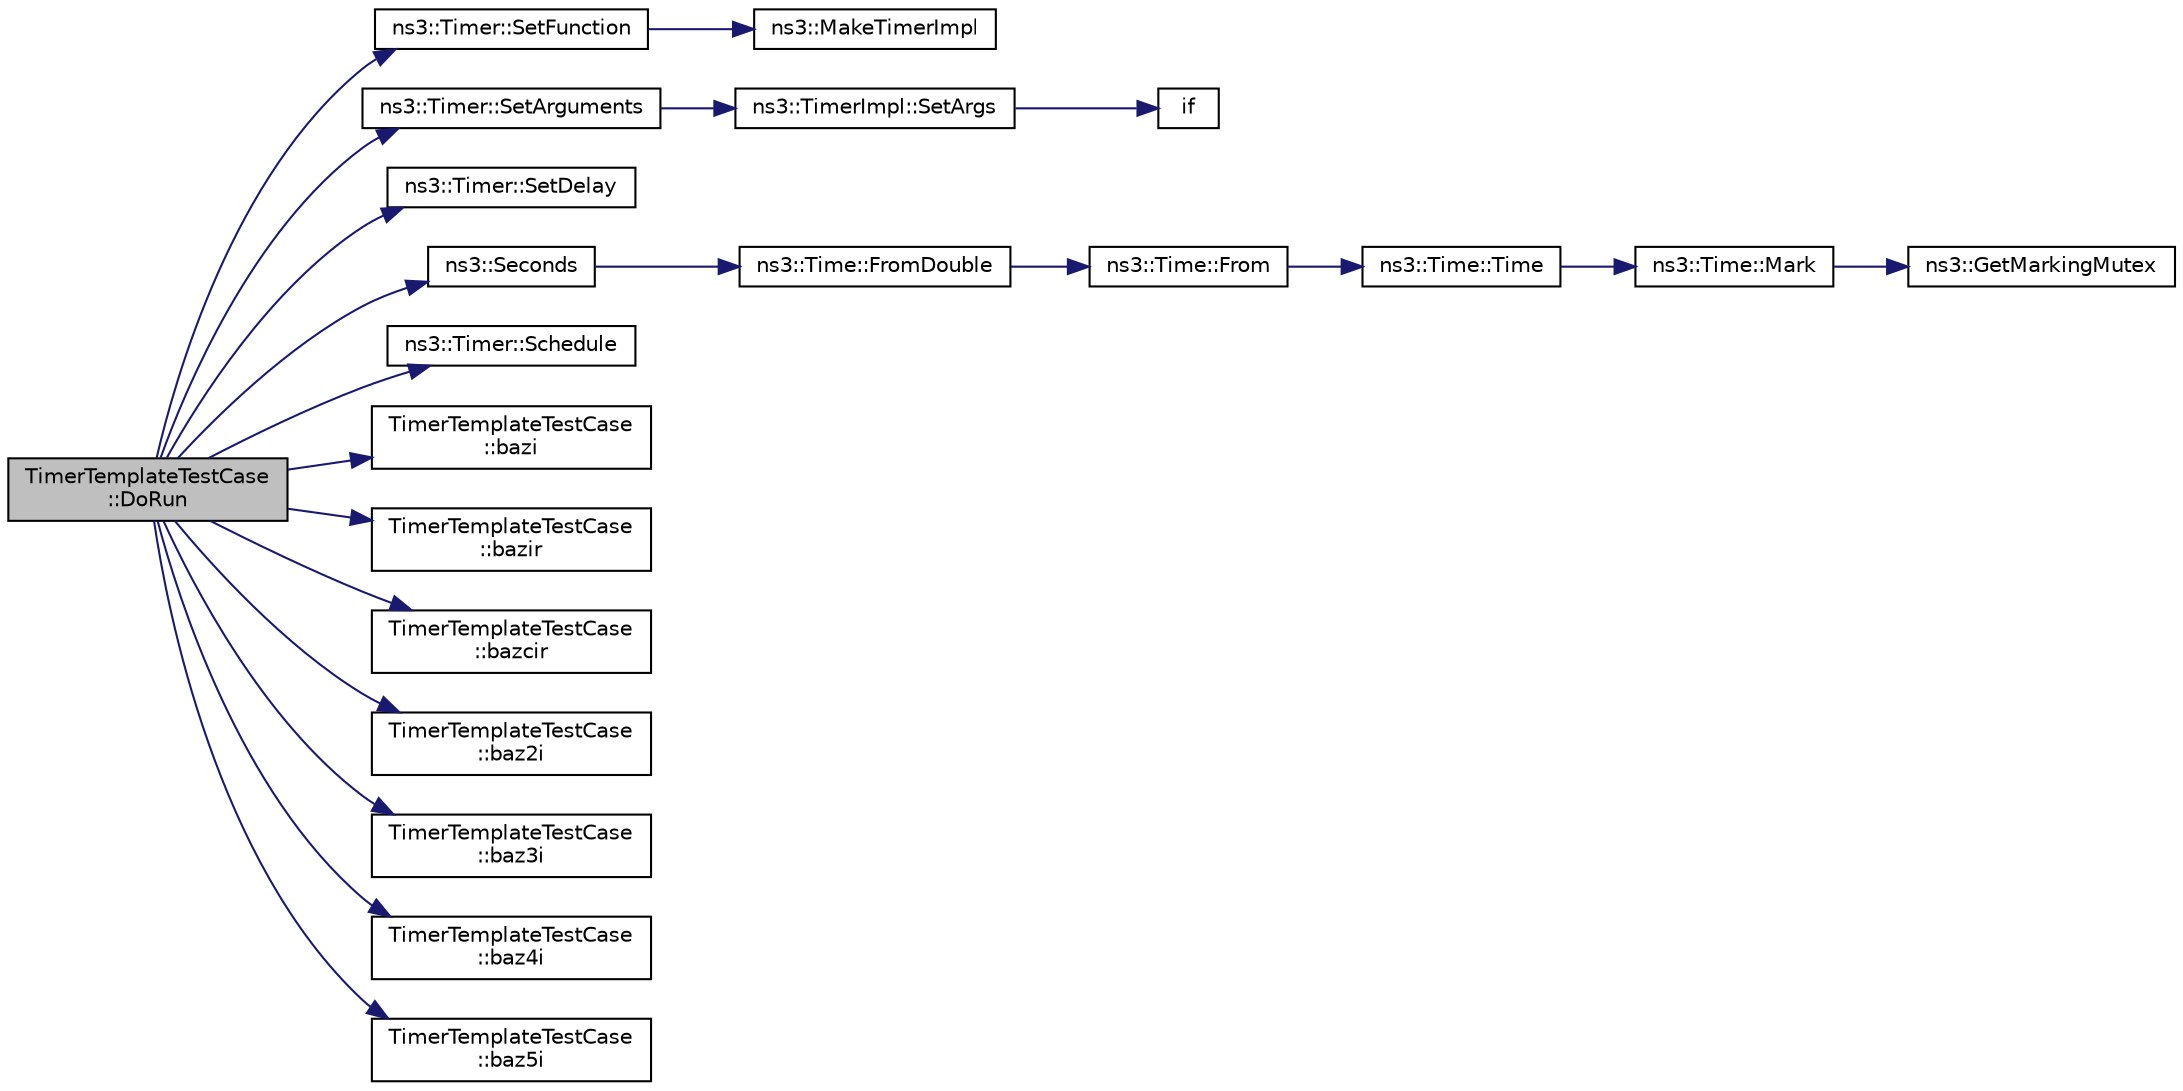 digraph "TimerTemplateTestCase::DoRun"
{
  edge [fontname="Helvetica",fontsize="10",labelfontname="Helvetica",labelfontsize="10"];
  node [fontname="Helvetica",fontsize="10",shape=record];
  rankdir="LR";
  Node1 [label="TimerTemplateTestCase\l::DoRun",height=0.2,width=0.4,color="black", fillcolor="grey75", style="filled", fontcolor="black"];
  Node1 -> Node2 [color="midnightblue",fontsize="10",style="solid"];
  Node2 [label="ns3::Timer::SetFunction",height=0.2,width=0.4,color="black", fillcolor="white", style="filled",URL="$d0/d3e/classns3_1_1Timer.html#a044b29030c9de99298d51ac0ccfc104c"];
  Node2 -> Node3 [color="midnightblue",fontsize="10",style="solid"];
  Node3 [label="ns3::MakeTimerImpl",height=0.2,width=0.4,color="black", fillcolor="white", style="filled",URL="$dc/d8c/group__timerimpl.html#ga748e39fd757c246f91d3488175ec12b5"];
  Node1 -> Node4 [color="midnightblue",fontsize="10",style="solid"];
  Node4 [label="ns3::Timer::SetArguments",height=0.2,width=0.4,color="black", fillcolor="white", style="filled",URL="$d0/d3e/classns3_1_1Timer.html#a39c525dcde3109fb4d95737de3bdf85a"];
  Node4 -> Node5 [color="midnightblue",fontsize="10",style="solid"];
  Node5 [label="ns3::TimerImpl::SetArgs",height=0.2,width=0.4,color="black", fillcolor="white", style="filled",URL="$d9/d2f/classns3_1_1TimerImpl.html#a3d0b35e91b46e054f7f237ce16b86e9a"];
  Node5 -> Node6 [color="midnightblue",fontsize="10",style="solid"];
  Node6 [label="if",height=0.2,width=0.4,color="black", fillcolor="white", style="filled",URL="$d8/d0e/loss__ITU1238_8m.html#a419d895abe1313c35fa353c93802647e"];
  Node1 -> Node7 [color="midnightblue",fontsize="10",style="solid"];
  Node7 [label="ns3::Timer::SetDelay",height=0.2,width=0.4,color="black", fillcolor="white", style="filled",URL="$d0/d3e/classns3_1_1Timer.html#a02ac85f61e64a2bc3a104914859504c9"];
  Node1 -> Node8 [color="midnightblue",fontsize="10",style="solid"];
  Node8 [label="ns3::Seconds",height=0.2,width=0.4,color="black", fillcolor="white", style="filled",URL="$d1/dec/group__timecivil.html#ga33c34b816f8ff6628e33d5c8e9713b9e"];
  Node8 -> Node9 [color="midnightblue",fontsize="10",style="solid"];
  Node9 [label="ns3::Time::FromDouble",height=0.2,width=0.4,color="black", fillcolor="white", style="filled",URL="$dc/d04/classns3_1_1Time.html#a60e845f4a74e62495b86356afe604cb4"];
  Node9 -> Node10 [color="midnightblue",fontsize="10",style="solid"];
  Node10 [label="ns3::Time::From",height=0.2,width=0.4,color="black", fillcolor="white", style="filled",URL="$dc/d04/classns3_1_1Time.html#a34e4acc13d0e08cc8cb9cd3b838b9baf"];
  Node10 -> Node11 [color="midnightblue",fontsize="10",style="solid"];
  Node11 [label="ns3::Time::Time",height=0.2,width=0.4,color="black", fillcolor="white", style="filled",URL="$dc/d04/classns3_1_1Time.html#a8a39dc1b8cbbd7fe6d940e492d1b925e"];
  Node11 -> Node12 [color="midnightblue",fontsize="10",style="solid"];
  Node12 [label="ns3::Time::Mark",height=0.2,width=0.4,color="black", fillcolor="white", style="filled",URL="$dc/d04/classns3_1_1Time.html#aa7eef2a1119c1c4855d99f1e83d44c54"];
  Node12 -> Node13 [color="midnightblue",fontsize="10",style="solid"];
  Node13 [label="ns3::GetMarkingMutex",height=0.2,width=0.4,color="black", fillcolor="white", style="filled",URL="$d7/d2e/namespacens3.html#ac4356aa982bd2ddb0f7ebbf94539919d"];
  Node1 -> Node14 [color="midnightblue",fontsize="10",style="solid"];
  Node14 [label="ns3::Timer::Schedule",height=0.2,width=0.4,color="black", fillcolor="white", style="filled",URL="$d0/d3e/classns3_1_1Timer.html#ac3345d696887578f518b19f359f7f94b"];
  Node1 -> Node15 [color="midnightblue",fontsize="10",style="solid"];
  Node15 [label="TimerTemplateTestCase\l::bazi",height=0.2,width=0.4,color="black", fillcolor="white", style="filled",URL="$d7/dc7/classTimerTemplateTestCase.html#a012f00e2728b209d18892b91e9ba5a2c"];
  Node1 -> Node16 [color="midnightblue",fontsize="10",style="solid"];
  Node16 [label="TimerTemplateTestCase\l::bazir",height=0.2,width=0.4,color="black", fillcolor="white", style="filled",URL="$d7/dc7/classTimerTemplateTestCase.html#aae21644acc6b76fb94eca7afbd695333"];
  Node1 -> Node17 [color="midnightblue",fontsize="10",style="solid"];
  Node17 [label="TimerTemplateTestCase\l::bazcir",height=0.2,width=0.4,color="black", fillcolor="white", style="filled",URL="$d7/dc7/classTimerTemplateTestCase.html#a1e096f8adda83ec6c7eb720e31001718"];
  Node1 -> Node18 [color="midnightblue",fontsize="10",style="solid"];
  Node18 [label="TimerTemplateTestCase\l::baz2i",height=0.2,width=0.4,color="black", fillcolor="white", style="filled",URL="$d7/dc7/classTimerTemplateTestCase.html#ac3067c8eb18a863f3931f50198821b80"];
  Node1 -> Node19 [color="midnightblue",fontsize="10",style="solid"];
  Node19 [label="TimerTemplateTestCase\l::baz3i",height=0.2,width=0.4,color="black", fillcolor="white", style="filled",URL="$d7/dc7/classTimerTemplateTestCase.html#aaf7b4c1720dfda889117284c6a89ee3b"];
  Node1 -> Node20 [color="midnightblue",fontsize="10",style="solid"];
  Node20 [label="TimerTemplateTestCase\l::baz4i",height=0.2,width=0.4,color="black", fillcolor="white", style="filled",URL="$d7/dc7/classTimerTemplateTestCase.html#abcf6053d67ea3c49abee23ecfb29cc6d"];
  Node1 -> Node21 [color="midnightblue",fontsize="10",style="solid"];
  Node21 [label="TimerTemplateTestCase\l::baz5i",height=0.2,width=0.4,color="black", fillcolor="white", style="filled",URL="$d7/dc7/classTimerTemplateTestCase.html#af80c8ac3b7c58392086cc8036e0aa076"];
}
